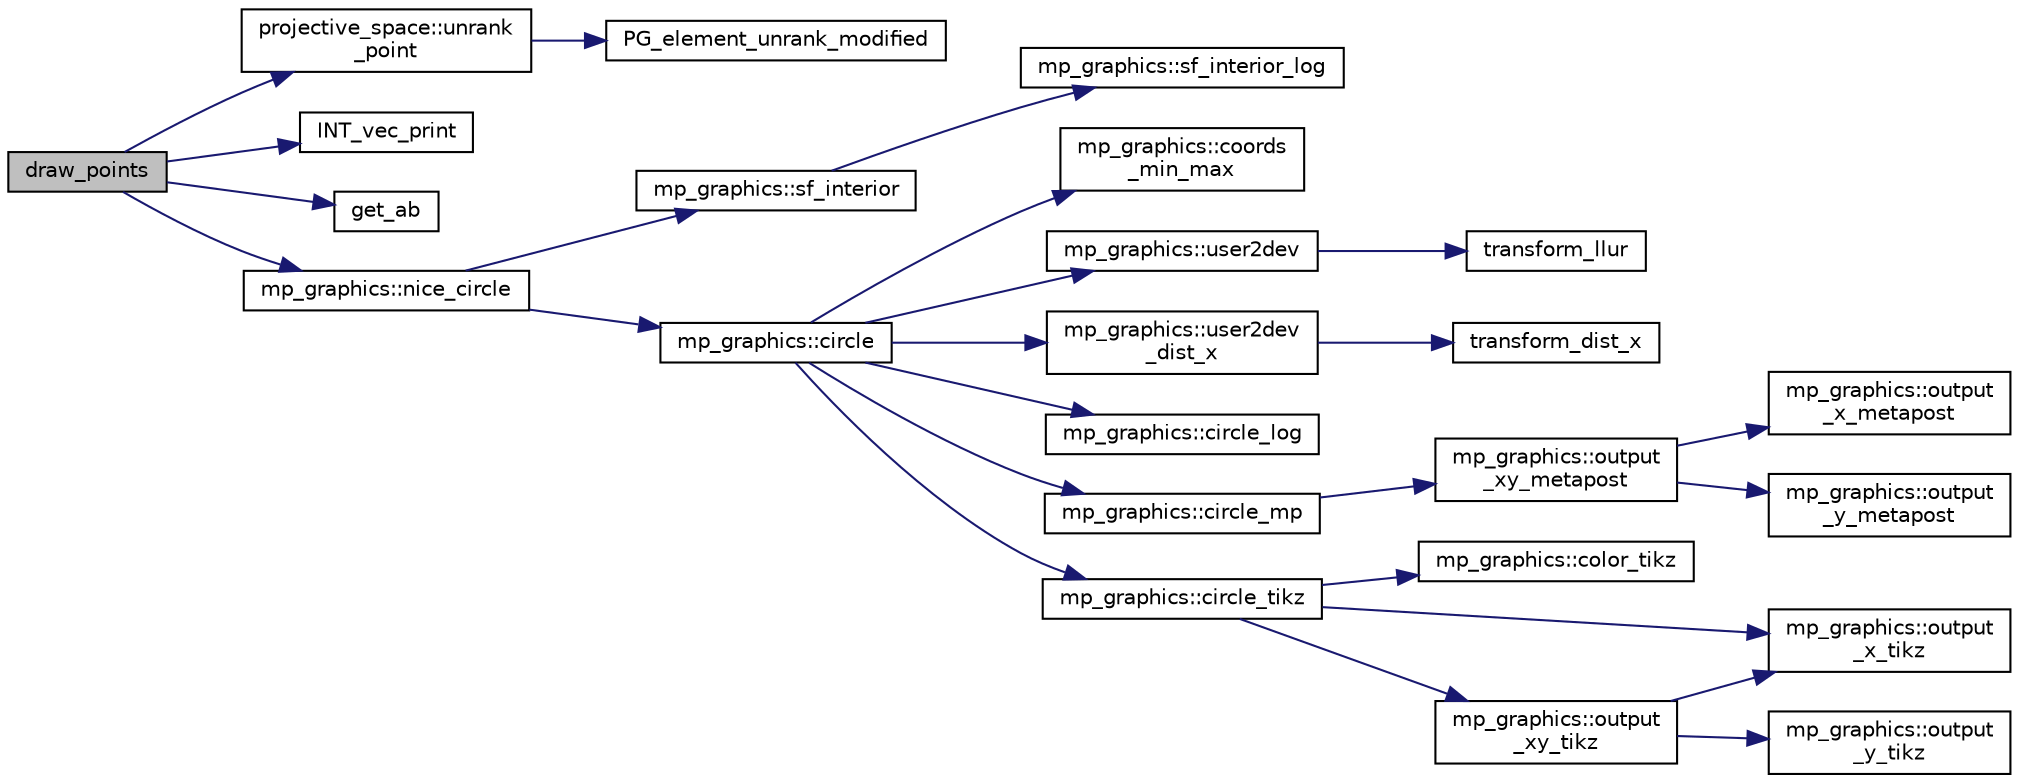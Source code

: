 digraph "draw_points"
{
  edge [fontname="Helvetica",fontsize="10",labelfontname="Helvetica",labelfontsize="10"];
  node [fontname="Helvetica",fontsize="10",shape=record];
  rankdir="LR";
  Node1097 [label="draw_points",height=0.2,width=0.4,color="black", fillcolor="grey75", style="filled", fontcolor="black"];
  Node1097 -> Node1098 [color="midnightblue",fontsize="10",style="solid",fontname="Helvetica"];
  Node1098 [label="projective_space::unrank\l_point",height=0.2,width=0.4,color="black", fillcolor="white", style="filled",URL="$d2/d17/classprojective__space.html#a3cb7917af4c5f1590b660d4bf907e0fa"];
  Node1098 -> Node1099 [color="midnightblue",fontsize="10",style="solid",fontname="Helvetica"];
  Node1099 [label="PG_element_unrank_modified",height=0.2,width=0.4,color="black", fillcolor="white", style="filled",URL="$d4/d67/geometry_8h.html#a83ae9b605d496f6a90345303f6efae64"];
  Node1097 -> Node1100 [color="midnightblue",fontsize="10",style="solid",fontname="Helvetica"];
  Node1100 [label="INT_vec_print",height=0.2,width=0.4,color="black", fillcolor="white", style="filled",URL="$df/dbf/sajeeb_8_c.html#a79a5901af0b47dd0d694109543c027fe"];
  Node1097 -> Node1101 [color="midnightblue",fontsize="10",style="solid",fontname="Helvetica"];
  Node1101 [label="get_ab",height=0.2,width=0.4,color="black", fillcolor="white", style="filled",URL="$d4/de8/conic_8_c.html#a8b8cda8184aaa03f9acf5301239cda22"];
  Node1097 -> Node1102 [color="midnightblue",fontsize="10",style="solid",fontname="Helvetica"];
  Node1102 [label="mp_graphics::nice_circle",height=0.2,width=0.4,color="black", fillcolor="white", style="filled",URL="$da/d2c/classmp__graphics.html#a29055ee6a26b527757614c4e75911ade"];
  Node1102 -> Node1103 [color="midnightblue",fontsize="10",style="solid",fontname="Helvetica"];
  Node1103 [label="mp_graphics::sf_interior",height=0.2,width=0.4,color="black", fillcolor="white", style="filled",URL="$da/d2c/classmp__graphics.html#a2db6a380fffb003254304ea9489a452b"];
  Node1103 -> Node1104 [color="midnightblue",fontsize="10",style="solid",fontname="Helvetica"];
  Node1104 [label="mp_graphics::sf_interior_log",height=0.2,width=0.4,color="black", fillcolor="white", style="filled",URL="$da/d2c/classmp__graphics.html#ab805bb76ca29a586a45209d2ed00b085"];
  Node1102 -> Node1105 [color="midnightblue",fontsize="10",style="solid",fontname="Helvetica"];
  Node1105 [label="mp_graphics::circle",height=0.2,width=0.4,color="black", fillcolor="white", style="filled",URL="$da/d2c/classmp__graphics.html#a0e1e32cdfd93dd41678a1dda2671ab6e"];
  Node1105 -> Node1106 [color="midnightblue",fontsize="10",style="solid",fontname="Helvetica"];
  Node1106 [label="mp_graphics::coords\l_min_max",height=0.2,width=0.4,color="black", fillcolor="white", style="filled",URL="$da/d2c/classmp__graphics.html#afa0af74da2afd1d00b2eeb5e25b4f596"];
  Node1105 -> Node1107 [color="midnightblue",fontsize="10",style="solid",fontname="Helvetica"];
  Node1107 [label="mp_graphics::user2dev",height=0.2,width=0.4,color="black", fillcolor="white", style="filled",URL="$da/d2c/classmp__graphics.html#af087f5f4b08c72f67f5e35cc312070fb"];
  Node1107 -> Node1108 [color="midnightblue",fontsize="10",style="solid",fontname="Helvetica"];
  Node1108 [label="transform_llur",height=0.2,width=0.4,color="black", fillcolor="white", style="filled",URL="$d9/d29/draw_8_c.html#af38b139f64e19404b9a944c7188d4aff"];
  Node1105 -> Node1109 [color="midnightblue",fontsize="10",style="solid",fontname="Helvetica"];
  Node1109 [label="mp_graphics::user2dev\l_dist_x",height=0.2,width=0.4,color="black", fillcolor="white", style="filled",URL="$da/d2c/classmp__graphics.html#a0c6b0bda2fbf3a7baa984eba08a87478"];
  Node1109 -> Node1110 [color="midnightblue",fontsize="10",style="solid",fontname="Helvetica"];
  Node1110 [label="transform_dist_x",height=0.2,width=0.4,color="black", fillcolor="white", style="filled",URL="$d9/d29/draw_8_c.html#ae3c6c150bc6ef27101af4a6eb7e5b33a"];
  Node1105 -> Node1111 [color="midnightblue",fontsize="10",style="solid",fontname="Helvetica"];
  Node1111 [label="mp_graphics::circle_log",height=0.2,width=0.4,color="black", fillcolor="white", style="filled",URL="$da/d2c/classmp__graphics.html#a39416f00c1c310a76936674cdff82e49"];
  Node1105 -> Node1112 [color="midnightblue",fontsize="10",style="solid",fontname="Helvetica"];
  Node1112 [label="mp_graphics::circle_mp",height=0.2,width=0.4,color="black", fillcolor="white", style="filled",URL="$da/d2c/classmp__graphics.html#af45ff3b26ab8578a58b17b3507578fc2"];
  Node1112 -> Node1113 [color="midnightblue",fontsize="10",style="solid",fontname="Helvetica"];
  Node1113 [label="mp_graphics::output\l_xy_metapost",height=0.2,width=0.4,color="black", fillcolor="white", style="filled",URL="$da/d2c/classmp__graphics.html#a564e7d2700489eed72ea865b3acc14db"];
  Node1113 -> Node1114 [color="midnightblue",fontsize="10",style="solid",fontname="Helvetica"];
  Node1114 [label="mp_graphics::output\l_x_metapost",height=0.2,width=0.4,color="black", fillcolor="white", style="filled",URL="$da/d2c/classmp__graphics.html#aee38beb59e940946cbb575cde90b9cfe"];
  Node1113 -> Node1115 [color="midnightblue",fontsize="10",style="solid",fontname="Helvetica"];
  Node1115 [label="mp_graphics::output\l_y_metapost",height=0.2,width=0.4,color="black", fillcolor="white", style="filled",URL="$da/d2c/classmp__graphics.html#a41c9d8463dc57fa97bb9a1e0577980b6"];
  Node1105 -> Node1116 [color="midnightblue",fontsize="10",style="solid",fontname="Helvetica"];
  Node1116 [label="mp_graphics::circle_tikz",height=0.2,width=0.4,color="black", fillcolor="white", style="filled",URL="$da/d2c/classmp__graphics.html#a2130247d7df0f51620ccc91d17b713f7"];
  Node1116 -> Node1117 [color="midnightblue",fontsize="10",style="solid",fontname="Helvetica"];
  Node1117 [label="mp_graphics::color_tikz",height=0.2,width=0.4,color="black", fillcolor="white", style="filled",URL="$da/d2c/classmp__graphics.html#a55d0835caab08eaf3e409096bbb91d63"];
  Node1116 -> Node1118 [color="midnightblue",fontsize="10",style="solid",fontname="Helvetica"];
  Node1118 [label="mp_graphics::output\l_xy_tikz",height=0.2,width=0.4,color="black", fillcolor="white", style="filled",URL="$da/d2c/classmp__graphics.html#a640800bc67fec9ed441b27c71461e9c6"];
  Node1118 -> Node1119 [color="midnightblue",fontsize="10",style="solid",fontname="Helvetica"];
  Node1119 [label="mp_graphics::output\l_x_tikz",height=0.2,width=0.4,color="black", fillcolor="white", style="filled",URL="$da/d2c/classmp__graphics.html#a311d4fb1c32d1eb0faeee055bb8badee"];
  Node1118 -> Node1120 [color="midnightblue",fontsize="10",style="solid",fontname="Helvetica"];
  Node1120 [label="mp_graphics::output\l_y_tikz",height=0.2,width=0.4,color="black", fillcolor="white", style="filled",URL="$da/d2c/classmp__graphics.html#a0d6bddb89b4c58c82aa124dd003dda08"];
  Node1116 -> Node1119 [color="midnightblue",fontsize="10",style="solid",fontname="Helvetica"];
}
